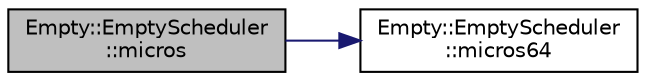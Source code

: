 digraph "Empty::EmptyScheduler::micros"
{
 // INTERACTIVE_SVG=YES
  edge [fontname="Helvetica",fontsize="10",labelfontname="Helvetica",labelfontsize="10"];
  node [fontname="Helvetica",fontsize="10",shape=record];
  rankdir="LR";
  Node1 [label="Empty::EmptyScheduler\l::micros",height=0.2,width=0.4,color="black", fillcolor="grey75", style="filled" fontcolor="black"];
  Node1 -> Node2 [color="midnightblue",fontsize="10",style="solid",fontname="Helvetica"];
  Node2 [label="Empty::EmptyScheduler\l::micros64",height=0.2,width=0.4,color="black", fillcolor="white", style="filled",URL="$classEmpty_1_1EmptyScheduler.html#af79eecab32278577de2b929e4fc34642"];
}
